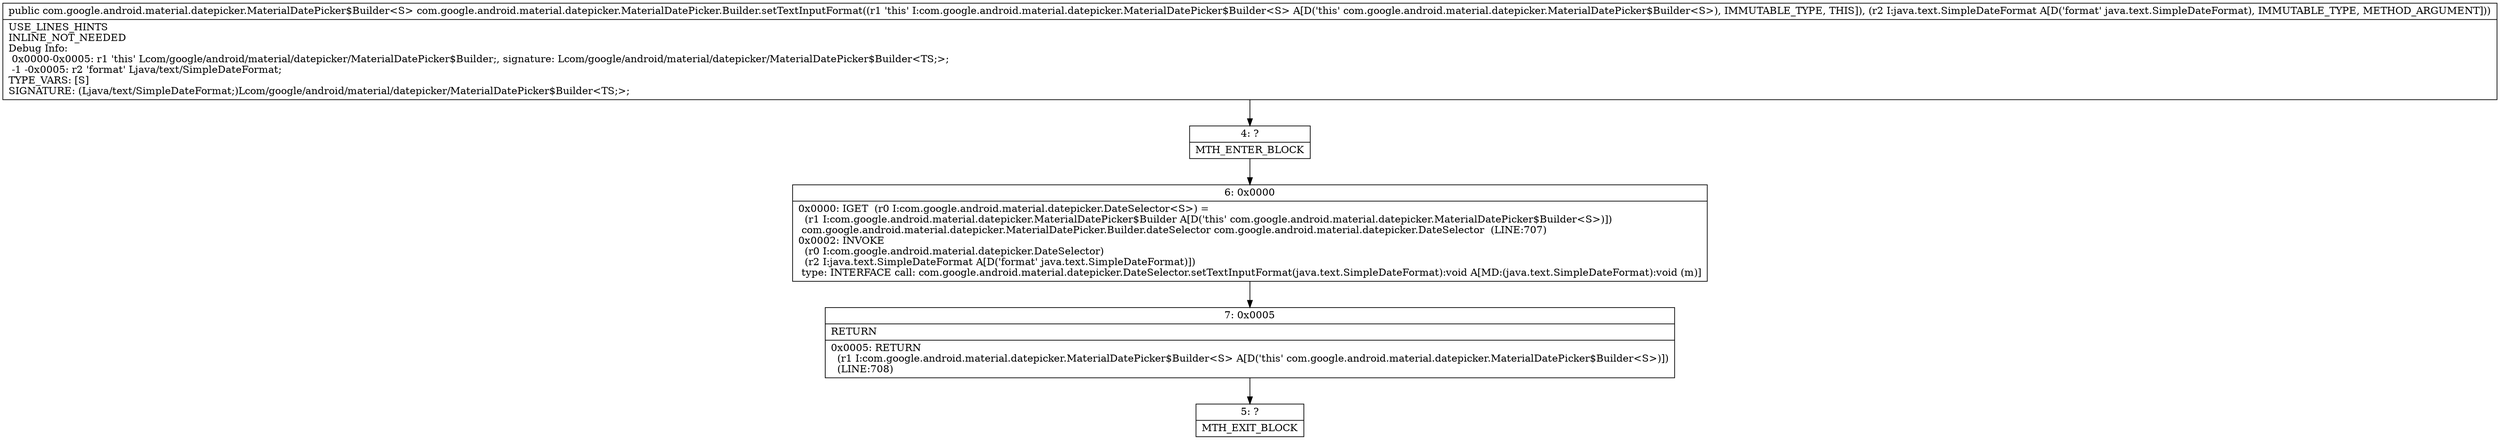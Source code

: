 digraph "CFG forcom.google.android.material.datepicker.MaterialDatePicker.Builder.setTextInputFormat(Ljava\/text\/SimpleDateFormat;)Lcom\/google\/android\/material\/datepicker\/MaterialDatePicker$Builder;" {
Node_4 [shape=record,label="{4\:\ ?|MTH_ENTER_BLOCK\l}"];
Node_6 [shape=record,label="{6\:\ 0x0000|0x0000: IGET  (r0 I:com.google.android.material.datepicker.DateSelector\<S\>) = \l  (r1 I:com.google.android.material.datepicker.MaterialDatePicker$Builder A[D('this' com.google.android.material.datepicker.MaterialDatePicker$Builder\<S\>)])\l com.google.android.material.datepicker.MaterialDatePicker.Builder.dateSelector com.google.android.material.datepicker.DateSelector  (LINE:707)\l0x0002: INVOKE  \l  (r0 I:com.google.android.material.datepicker.DateSelector)\l  (r2 I:java.text.SimpleDateFormat A[D('format' java.text.SimpleDateFormat)])\l type: INTERFACE call: com.google.android.material.datepicker.DateSelector.setTextInputFormat(java.text.SimpleDateFormat):void A[MD:(java.text.SimpleDateFormat):void (m)]\l}"];
Node_7 [shape=record,label="{7\:\ 0x0005|RETURN\l|0x0005: RETURN  \l  (r1 I:com.google.android.material.datepicker.MaterialDatePicker$Builder\<S\> A[D('this' com.google.android.material.datepicker.MaterialDatePicker$Builder\<S\>)])\l  (LINE:708)\l}"];
Node_5 [shape=record,label="{5\:\ ?|MTH_EXIT_BLOCK\l}"];
MethodNode[shape=record,label="{public com.google.android.material.datepicker.MaterialDatePicker$Builder\<S\> com.google.android.material.datepicker.MaterialDatePicker.Builder.setTextInputFormat((r1 'this' I:com.google.android.material.datepicker.MaterialDatePicker$Builder\<S\> A[D('this' com.google.android.material.datepicker.MaterialDatePicker$Builder\<S\>), IMMUTABLE_TYPE, THIS]), (r2 I:java.text.SimpleDateFormat A[D('format' java.text.SimpleDateFormat), IMMUTABLE_TYPE, METHOD_ARGUMENT]))  | USE_LINES_HINTS\lINLINE_NOT_NEEDED\lDebug Info:\l  0x0000\-0x0005: r1 'this' Lcom\/google\/android\/material\/datepicker\/MaterialDatePicker$Builder;, signature: Lcom\/google\/android\/material\/datepicker\/MaterialDatePicker$Builder\<TS;\>;\l  \-1 \-0x0005: r2 'format' Ljava\/text\/SimpleDateFormat;\lTYPE_VARS: [S]\lSIGNATURE: (Ljava\/text\/SimpleDateFormat;)Lcom\/google\/android\/material\/datepicker\/MaterialDatePicker$Builder\<TS;\>;\l}"];
MethodNode -> Node_4;Node_4 -> Node_6;
Node_6 -> Node_7;
Node_7 -> Node_5;
}

